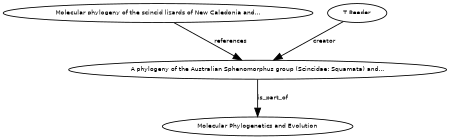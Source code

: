 digraph G {
size="3,3";
node [fontsize=7, fontname="Helvetica"];
edge [fontsize=7, fontname="Helvetica"];
node0 [label="A phylogeny of the Australian Sphenomorphus group (Scincidae: Squamata) and...", width=0.27433100247,height=0.27433100247];
node1 [label="Molecular phylogeny of the scincid lizards of New Caledonia and...", width=0.27433100247,height=0.27433100247];
node2 [label="T Reeder", width=0.27433100247,height=0.27433100247];
node3 [label="Molecular Phylogenetics and Evolution", width=0.27433100247,height=0.27433100247];
node1 -> node0 [label="references"];
node2 -> node0 [label="creator"];
node0 -> node3 [label="is_part_of"];
}

